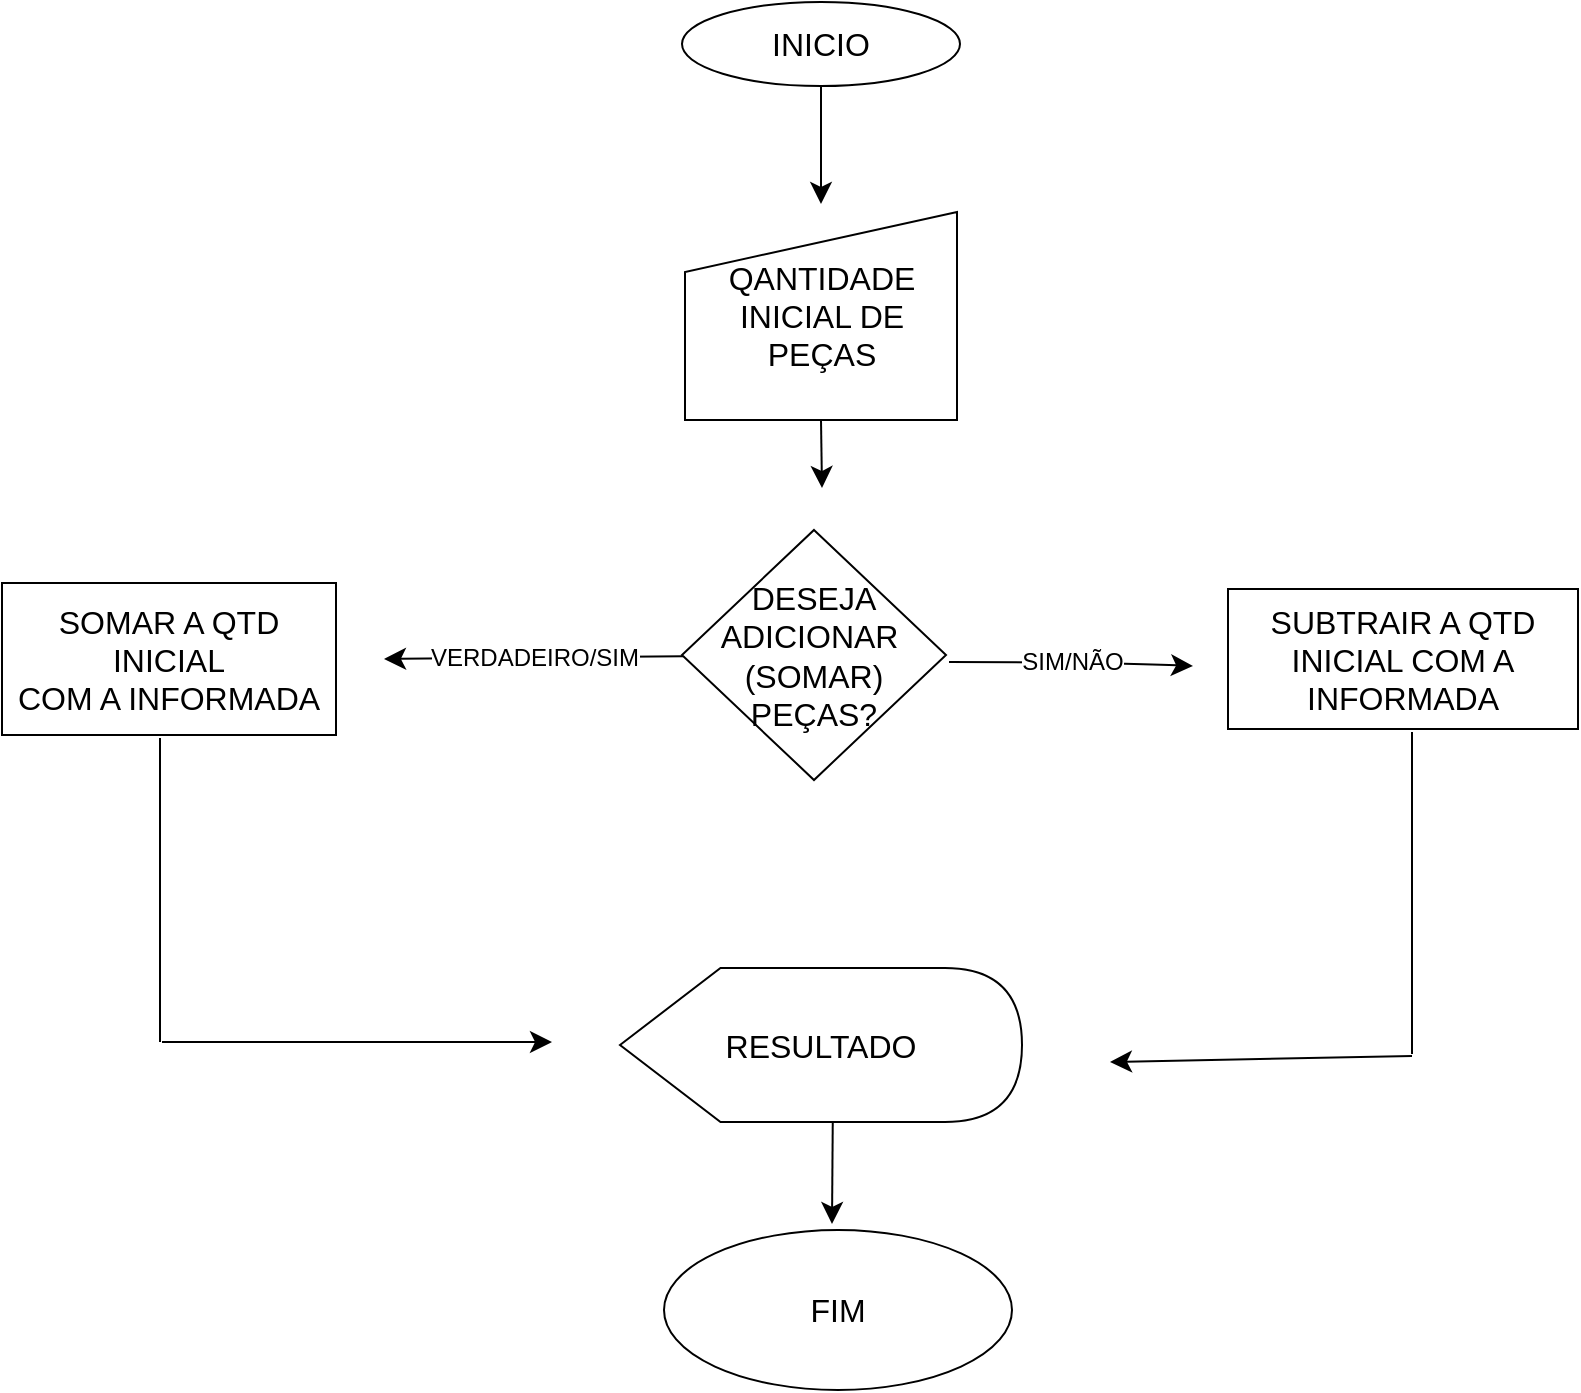 <mxfile version="21.3.2" type="github">
  <diagram name="Página-1" id="d4zxZqDhFM-7n8wzmK1U">
    <mxGraphModel dx="2104" dy="1655" grid="0" gridSize="10" guides="1" tooltips="1" connect="1" arrows="1" fold="1" page="1" pageScale="1" pageWidth="827" pageHeight="1169" math="0" shadow="0">
      <root>
        <mxCell id="0" />
        <mxCell id="1" parent="0" />
        <mxCell id="OSFgWPU8ku9xLSu_yliL-6" style="edgeStyle=none;curved=1;rounded=0;orthogonalLoop=1;jettySize=auto;html=1;fontSize=12;startSize=8;endSize=8;" parent="1" source="OSFgWPU8ku9xLSu_yliL-1" edge="1">
          <mxGeometry relative="1" as="geometry">
            <mxPoint x="175.5" y="-386" as="targetPoint" />
          </mxGeometry>
        </mxCell>
        <mxCell id="OSFgWPU8ku9xLSu_yliL-1" value="INICIO" style="ellipse;whiteSpace=wrap;html=1;fontSize=16;" parent="1" vertex="1">
          <mxGeometry x="106" y="-487" width="139" height="42" as="geometry" />
        </mxCell>
        <mxCell id="OSFgWPU8ku9xLSu_yliL-10" style="edgeStyle=none;curved=1;rounded=0;orthogonalLoop=1;jettySize=auto;html=1;exitX=0.5;exitY=1;exitDx=0;exitDy=0;fontSize=12;startSize=8;endSize=8;" parent="1" source="OSFgWPU8ku9xLSu_yliL-3" edge="1">
          <mxGeometry relative="1" as="geometry">
            <mxPoint x="176" y="-244" as="targetPoint" />
          </mxGeometry>
        </mxCell>
        <mxCell id="OSFgWPU8ku9xLSu_yliL-3" value="QANTIDADE INICIAL DE PEÇAS" style="shape=manualInput;whiteSpace=wrap;html=1;fontSize=16;" parent="1" vertex="1">
          <mxGeometry x="107.5" y="-382" width="136" height="104" as="geometry" />
        </mxCell>
        <mxCell id="OSFgWPU8ku9xLSu_yliL-16" value="VERDADEIRO/SIM" style="edgeStyle=none;curved=1;rounded=0;orthogonalLoop=1;jettySize=auto;html=1;fontSize=12;startSize=8;endSize=8;" parent="1" source="OSFgWPU8ku9xLSu_yliL-7" edge="1">
          <mxGeometry relative="1" as="geometry">
            <mxPoint x="-43" y="-158.5" as="targetPoint" />
          </mxGeometry>
        </mxCell>
        <mxCell id="OSFgWPU8ku9xLSu_yliL-7" value="DESEJA ADICIONAR&amp;nbsp;&lt;br&gt;(SOMAR) PEÇAS?" style="rhombus;whiteSpace=wrap;html=1;fontSize=16;" parent="1" vertex="1">
          <mxGeometry x="106" y="-223" width="132" height="125" as="geometry" />
        </mxCell>
        <mxCell id="OSFgWPU8ku9xLSu_yliL-11" value="SOMAR A QTD INICIAL&lt;br&gt;COM A INFORMADA" style="rounded=0;whiteSpace=wrap;html=1;fontSize=16;" parent="1" vertex="1">
          <mxGeometry x="-234" y="-196.5" width="167" height="76" as="geometry" />
        </mxCell>
        <mxCell id="OSFgWPU8ku9xLSu_yliL-12" value="SUBTRAIR A QTD INICIAL COM A&lt;br&gt;INFORMADA" style="rounded=0;whiteSpace=wrap;html=1;fontSize=16;" parent="1" vertex="1">
          <mxGeometry x="379" y="-193.5" width="175" height="70" as="geometry" />
        </mxCell>
        <mxCell id="OSFgWPU8ku9xLSu_yliL-13" style="edgeStyle=none;curved=1;rounded=0;orthogonalLoop=1;jettySize=auto;html=1;exitX=0.5;exitY=1;exitDx=0;exitDy=0;fontSize=12;startSize=8;endSize=8;" parent="1" source="OSFgWPU8ku9xLSu_yliL-12" target="OSFgWPU8ku9xLSu_yliL-12" edge="1">
          <mxGeometry relative="1" as="geometry" />
        </mxCell>
        <mxCell id="OSFgWPU8ku9xLSu_yliL-17" value="SIM/NÃO" style="endArrow=classic;html=1;rounded=0;fontSize=12;startSize=8;endSize=8;curved=1;" parent="1" edge="1">
          <mxGeometry relative="1" as="geometry">
            <mxPoint x="239.5" y="-157" as="sourcePoint" />
            <mxPoint x="361.5" y="-155" as="targetPoint" />
            <Array as="points">
              <mxPoint x="311.5" y="-157" />
            </Array>
          </mxGeometry>
        </mxCell>
        <mxCell id="OSFgWPU8ku9xLSu_yliL-34" style="edgeStyle=none;curved=1;rounded=0;orthogonalLoop=1;jettySize=auto;html=1;exitX=0;exitY=0;exitDx=106.375;exitDy=77;exitPerimeter=0;fontSize=12;startSize=8;endSize=8;" parent="1" source="OSFgWPU8ku9xLSu_yliL-19" edge="1">
          <mxGeometry relative="1" as="geometry">
            <mxPoint x="181" y="124" as="targetPoint" />
          </mxGeometry>
        </mxCell>
        <mxCell id="OSFgWPU8ku9xLSu_yliL-19" value="RESULTADO" style="shape=display;whiteSpace=wrap;html=1;fontSize=16;" parent="1" vertex="1">
          <mxGeometry x="75" y="-4" width="201" height="77" as="geometry" />
        </mxCell>
        <mxCell id="OSFgWPU8ku9xLSu_yliL-24" value="" style="endArrow=none;html=1;rounded=0;fontSize=12;startSize=8;endSize=8;curved=1;" parent="1" edge="1">
          <mxGeometry width="50" height="50" relative="1" as="geometry">
            <mxPoint x="-155" y="33" as="sourcePoint" />
            <mxPoint x="-155" y="-119" as="targetPoint" />
          </mxGeometry>
        </mxCell>
        <mxCell id="OSFgWPU8ku9xLSu_yliL-26" value="" style="endArrow=classic;html=1;rounded=0;fontSize=12;startSize=8;endSize=8;curved=1;" parent="1" edge="1">
          <mxGeometry width="50" height="50" relative="1" as="geometry">
            <mxPoint x="-154" y="33" as="sourcePoint" />
            <mxPoint x="41" y="33" as="targetPoint" />
          </mxGeometry>
        </mxCell>
        <mxCell id="OSFgWPU8ku9xLSu_yliL-28" value="" style="endArrow=none;html=1;rounded=0;fontSize=12;startSize=8;endSize=8;curved=1;" parent="1" edge="1">
          <mxGeometry width="50" height="50" relative="1" as="geometry">
            <mxPoint x="471" y="39" as="sourcePoint" />
            <mxPoint x="471" y="-122" as="targetPoint" />
          </mxGeometry>
        </mxCell>
        <mxCell id="OSFgWPU8ku9xLSu_yliL-30" value="" style="endArrow=classic;html=1;rounded=0;fontSize=12;startSize=8;endSize=8;curved=1;" parent="1" edge="1">
          <mxGeometry width="50" height="50" relative="1" as="geometry">
            <mxPoint x="471" y="40" as="sourcePoint" />
            <mxPoint x="320" y="43" as="targetPoint" />
          </mxGeometry>
        </mxCell>
        <mxCell id="OSFgWPU8ku9xLSu_yliL-32" value="FIM" style="ellipse;whiteSpace=wrap;html=1;fontSize=16;" parent="1" vertex="1">
          <mxGeometry x="97" y="127" width="174" height="80" as="geometry" />
        </mxCell>
      </root>
    </mxGraphModel>
  </diagram>
</mxfile>
